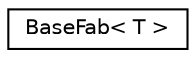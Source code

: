digraph "Graphical Class Hierarchy"
{
  edge [fontname="Helvetica",fontsize="10",labelfontname="Helvetica",labelfontsize="10"];
  node [fontname="Helvetica",fontsize="10",shape=record];
  rankdir="LR";
  Node0 [label="BaseFab\< T \>",height=0.2,width=0.4,color="black", fillcolor="white", style="filled",URL="$classBaseFab.html"];
}
